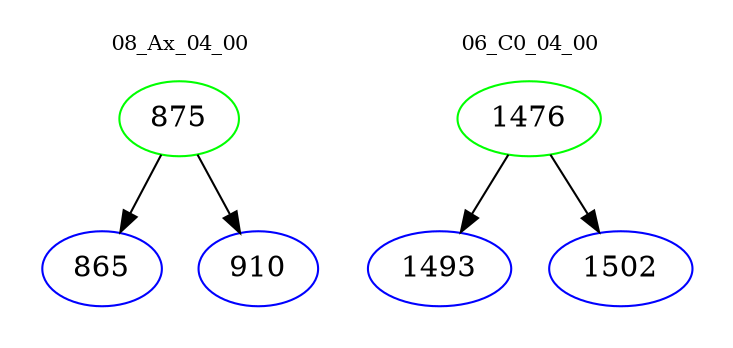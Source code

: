 digraph{
subgraph cluster_0 {
color = white
label = "08_Ax_04_00";
fontsize=10;
T0_875 [label="875", color="green"]
T0_875 -> T0_865 [color="black"]
T0_865 [label="865", color="blue"]
T0_875 -> T0_910 [color="black"]
T0_910 [label="910", color="blue"]
}
subgraph cluster_1 {
color = white
label = "06_C0_04_00";
fontsize=10;
T1_1476 [label="1476", color="green"]
T1_1476 -> T1_1493 [color="black"]
T1_1493 [label="1493", color="blue"]
T1_1476 -> T1_1502 [color="black"]
T1_1502 [label="1502", color="blue"]
}
}
